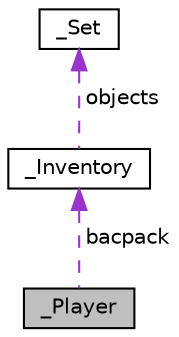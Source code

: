 digraph "_Player"
{
  edge [fontname="Helvetica",fontsize="10",labelfontname="Helvetica",labelfontsize="10"];
  node [fontname="Helvetica",fontsize="10",shape=record];
  Node1 [label="_Player",height=0.2,width=0.4,color="black", fillcolor="grey75", style="filled", fontcolor="black"];
  Node2 -> Node1 [dir="back",color="darkorchid3",fontsize="10",style="dashed",label=" bacpack" ];
  Node2 [label="_Inventory",height=0.2,width=0.4,color="black", fillcolor="white", style="filled",URL="$struct__Inventory.html"];
  Node3 -> Node2 [dir="back",color="darkorchid3",fontsize="10",style="dashed",label=" objects" ];
  Node3 [label="_Set",height=0.2,width=0.4,color="black", fillcolor="white", style="filled",URL="$struct__Set.html"];
}
